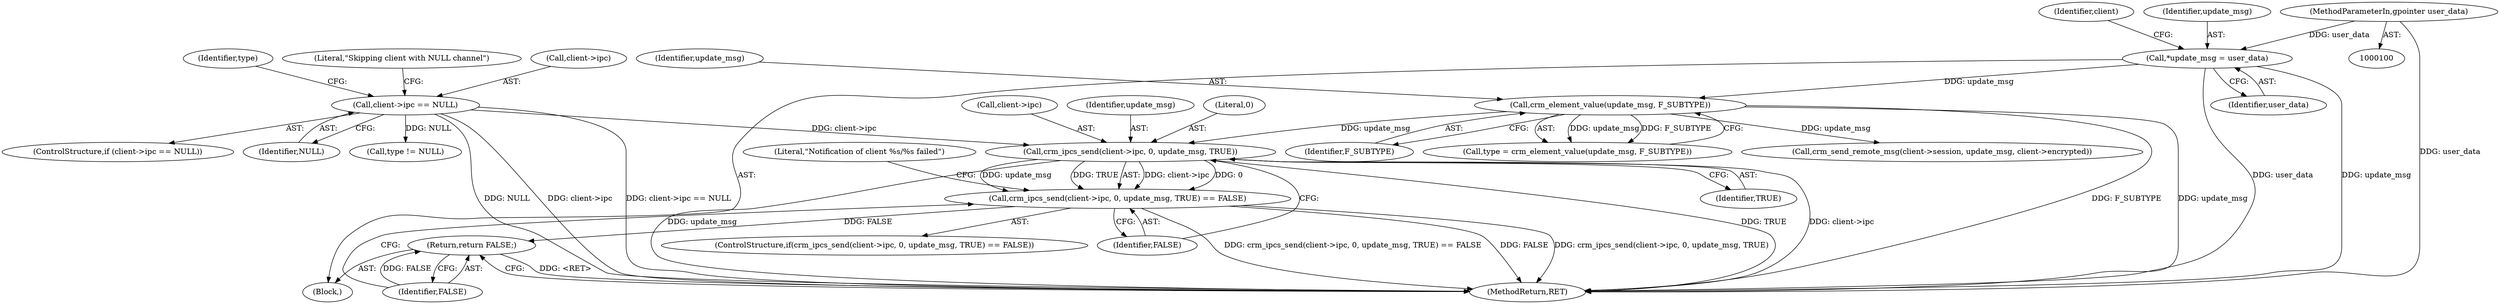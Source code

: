 digraph "1_pacemaker_564f7cc2a51dcd2f28ab12a13394f31be5aa3c93_0@API" {
"1000215" [label="(Call,crm_ipcs_send(client->ipc, 0, update_msg, TRUE))"];
"1000122" [label="(Call,client->ipc == NULL)"];
"1000134" [label="(Call,crm_element_value(update_msg, F_SUBTYPE))"];
"1000118" [label="(Call,*update_msg = user_data)"];
"1000103" [label="(MethodParameterIn,gpointer user_data)"];
"1000214" [label="(Call,crm_ipcs_send(client->ipc, 0, update_msg, TRUE) == FALSE)"];
"1000262" [label="(Return,return FALSE;)"];
"1000120" [label="(Identifier,user_data)"];
"1000124" [label="(Identifier,client)"];
"1000214" [label="(Call,crm_ipcs_send(client->ipc, 0, update_msg, TRUE) == FALSE)"];
"1000121" [label="(ControlStructure,if (client->ipc == NULL))"];
"1000126" [label="(Identifier,NULL)"];
"1000219" [label="(Literal,0)"];
"1000129" [label="(Literal,\"Skipping client with NULL channel\")"];
"1000213" [label="(ControlStructure,if(crm_ipcs_send(client->ipc, 0, update_msg, TRUE) == FALSE))"];
"1000122" [label="(Call,client->ipc == NULL)"];
"1000118" [label="(Call,*update_msg = user_data)"];
"1000119" [label="(Identifier,update_msg)"];
"1000216" [label="(Call,client->ipc)"];
"1000264" [label="(MethodReturn,RET)"];
"1000262" [label="(Return,return FALSE;)"];
"1000136" [label="(Identifier,F_SUBTYPE)"];
"1000132" [label="(Call,type = crm_element_value(update_msg, F_SUBTYPE))"];
"1000104" [label="(Block,)"];
"1000221" [label="(Identifier,TRUE)"];
"1000247" [label="(Call,crm_send_remote_msg(client->session, update_msg, client->encrypted))"];
"1000123" [label="(Call,client->ipc)"];
"1000133" [label="(Identifier,type)"];
"1000263" [label="(Identifier,FALSE)"];
"1000222" [label="(Identifier,FALSE)"];
"1000220" [label="(Identifier,update_msg)"];
"1000138" [label="(Call,type != NULL)"];
"1000134" [label="(Call,crm_element_value(update_msg, F_SUBTYPE))"];
"1000225" [label="(Literal,\"Notification of client %s/%s failed\")"];
"1000215" [label="(Call,crm_ipcs_send(client->ipc, 0, update_msg, TRUE))"];
"1000103" [label="(MethodParameterIn,gpointer user_data)"];
"1000135" [label="(Identifier,update_msg)"];
"1000215" -> "1000214"  [label="AST: "];
"1000215" -> "1000221"  [label="CFG: "];
"1000216" -> "1000215"  [label="AST: "];
"1000219" -> "1000215"  [label="AST: "];
"1000220" -> "1000215"  [label="AST: "];
"1000221" -> "1000215"  [label="AST: "];
"1000222" -> "1000215"  [label="CFG: "];
"1000215" -> "1000264"  [label="DDG: TRUE"];
"1000215" -> "1000264"  [label="DDG: client->ipc"];
"1000215" -> "1000264"  [label="DDG: update_msg"];
"1000215" -> "1000214"  [label="DDG: client->ipc"];
"1000215" -> "1000214"  [label="DDG: 0"];
"1000215" -> "1000214"  [label="DDG: update_msg"];
"1000215" -> "1000214"  [label="DDG: TRUE"];
"1000122" -> "1000215"  [label="DDG: client->ipc"];
"1000134" -> "1000215"  [label="DDG: update_msg"];
"1000122" -> "1000121"  [label="AST: "];
"1000122" -> "1000126"  [label="CFG: "];
"1000123" -> "1000122"  [label="AST: "];
"1000126" -> "1000122"  [label="AST: "];
"1000129" -> "1000122"  [label="CFG: "];
"1000133" -> "1000122"  [label="CFG: "];
"1000122" -> "1000264"  [label="DDG: NULL"];
"1000122" -> "1000264"  [label="DDG: client->ipc"];
"1000122" -> "1000264"  [label="DDG: client->ipc == NULL"];
"1000122" -> "1000138"  [label="DDG: NULL"];
"1000134" -> "1000132"  [label="AST: "];
"1000134" -> "1000136"  [label="CFG: "];
"1000135" -> "1000134"  [label="AST: "];
"1000136" -> "1000134"  [label="AST: "];
"1000132" -> "1000134"  [label="CFG: "];
"1000134" -> "1000264"  [label="DDG: update_msg"];
"1000134" -> "1000264"  [label="DDG: F_SUBTYPE"];
"1000134" -> "1000132"  [label="DDG: update_msg"];
"1000134" -> "1000132"  [label="DDG: F_SUBTYPE"];
"1000118" -> "1000134"  [label="DDG: update_msg"];
"1000134" -> "1000247"  [label="DDG: update_msg"];
"1000118" -> "1000104"  [label="AST: "];
"1000118" -> "1000120"  [label="CFG: "];
"1000119" -> "1000118"  [label="AST: "];
"1000120" -> "1000118"  [label="AST: "];
"1000124" -> "1000118"  [label="CFG: "];
"1000118" -> "1000264"  [label="DDG: update_msg"];
"1000118" -> "1000264"  [label="DDG: user_data"];
"1000103" -> "1000118"  [label="DDG: user_data"];
"1000103" -> "1000100"  [label="AST: "];
"1000103" -> "1000264"  [label="DDG: user_data"];
"1000214" -> "1000213"  [label="AST: "];
"1000214" -> "1000222"  [label="CFG: "];
"1000222" -> "1000214"  [label="AST: "];
"1000225" -> "1000214"  [label="CFG: "];
"1000263" -> "1000214"  [label="CFG: "];
"1000214" -> "1000264"  [label="DDG: crm_ipcs_send(client->ipc, 0, update_msg, TRUE) == FALSE"];
"1000214" -> "1000264"  [label="DDG: FALSE"];
"1000214" -> "1000264"  [label="DDG: crm_ipcs_send(client->ipc, 0, update_msg, TRUE)"];
"1000214" -> "1000262"  [label="DDG: FALSE"];
"1000262" -> "1000104"  [label="AST: "];
"1000262" -> "1000263"  [label="CFG: "];
"1000263" -> "1000262"  [label="AST: "];
"1000264" -> "1000262"  [label="CFG: "];
"1000262" -> "1000264"  [label="DDG: <RET>"];
"1000263" -> "1000262"  [label="DDG: FALSE"];
}
